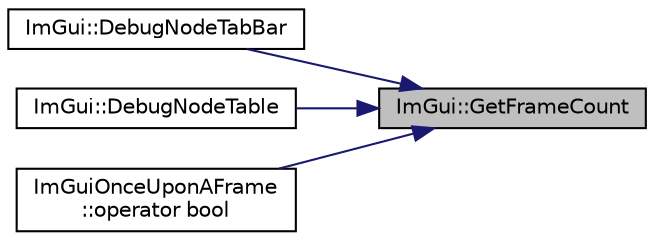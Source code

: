 digraph "ImGui::GetFrameCount"
{
 // LATEX_PDF_SIZE
  edge [fontname="Helvetica",fontsize="10",labelfontname="Helvetica",labelfontsize="10"];
  node [fontname="Helvetica",fontsize="10",shape=record];
  rankdir="RL";
  Node1 [label="ImGui::GetFrameCount",height=0.2,width=0.4,color="black", fillcolor="grey75", style="filled", fontcolor="black",tooltip=" "];
  Node1 -> Node2 [dir="back",color="midnightblue",fontsize="10",style="solid"];
  Node2 [label="ImGui::DebugNodeTabBar",height=0.2,width=0.4,color="black", fillcolor="white", style="filled",URL="$namespace_im_gui.html#ac5f1a2b50c26c83d3df78d94e95f0bd0",tooltip=" "];
  Node1 -> Node3 [dir="back",color="midnightblue",fontsize="10",style="solid"];
  Node3 [label="ImGui::DebugNodeTable",height=0.2,width=0.4,color="black", fillcolor="white", style="filled",URL="$namespace_im_gui.html#ae944ffc599add73d6f3220165475ffd8",tooltip=" "];
  Node1 -> Node4 [dir="back",color="midnightblue",fontsize="10",style="solid"];
  Node4 [label="ImGuiOnceUponAFrame\l::operator bool",height=0.2,width=0.4,color="black", fillcolor="white", style="filled",URL="$struct_im_gui_once_upon_a_frame.html#a3c912b79bc333ce746356001431c2504",tooltip=" "];
}
